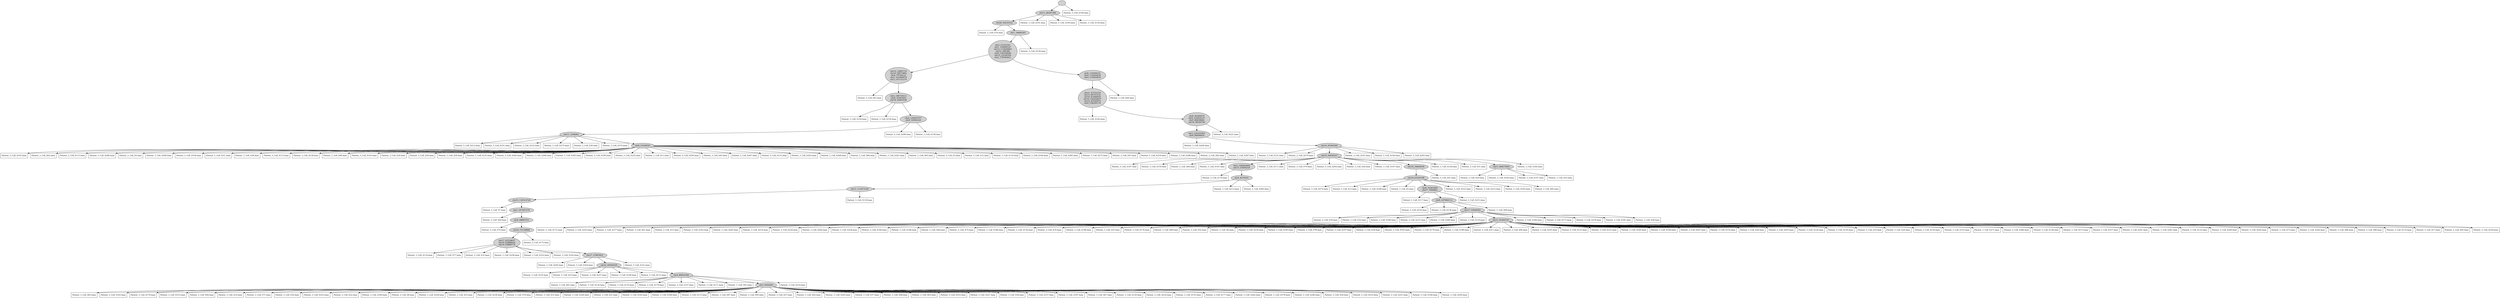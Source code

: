 digraph G {
0[style=filled, fillcolor=grey82, label=""];
1[style=filled, fillcolor=grey82, label="chr11_48347394\n"];
2[style=filled, fillcolor=grey82, label="chr20_50235322\n"];
3[shape=box,style=filled, fillcolor=white,label="Patient_3_Cell_S70.bam\n"];
4[style=filled, fillcolor=grey82, label="chr7_18684393\n"];
5[style=filled, fillcolor=grey82, label="chr2_51255161\nchr1_154909167\nchr12_113830893\nchr12_280389\nchr9_116359099\nchr15_23194704\nchr2_179395821\n"];
6[style=filled, fillcolor=grey82, label="chr19_12883719\nchr19_59073892\nchrX_79700121\nchr3_101090979\nchr3_147131274\n"];
7[shape=box,style=filled, fillcolor=white,label="Patient_3_Cell_S43.bam\n"];
8[style=filled, fillcolor=grey82, label="chr2_196718111\nchrX_32563452\nchr19_10401936\n"];
9[shape=box,style=filled, fillcolor=white,label="Patient_3_Cell_S156.bam\n"];
10[shape=box,style=filled, fillcolor=white,label="Patient_3_Cell_S150.bam\n"];
11[style=filled, fillcolor=grey82, label="chr4_159567977\nchr4_16504129\n"];
12[style=filled, fillcolor=grey82, label="chr11_1248281\n"];
13[shape=box,style=filled, fillcolor=white,label="Patient_3_Cell_S212.bam\n"];
14[shape=box,style=filled, fillcolor=white,label="Patient_3_Cell_S231.bam\n"];
15[shape=box,style=filled, fillcolor=white,label="Patient_3_Cell_S233.bam\n"];
16[shape=box,style=filled, fillcolor=white,label="Patient_3_Cell_S275.bam\n"];
17[shape=box,style=filled, fillcolor=white,label="Patient_3_Cell_S30.bam\n"];
18[shape=box,style=filled, fillcolor=white,label="Patient_3_Cell_S270.bam\n"];
19[style=filled, fillcolor=grey82, label="chrX_51638541\n"];
20[shape=box,style=filled, fillcolor=white,label="Patient_3_Cell_S105.bam\n"];
21[shape=box,style=filled, fillcolor=white,label="Patient_3_Cell_S62.bam\n"];
22[shape=box,style=filled, fillcolor=white,label="Patient_3_Cell_S115.bam\n"];
23[shape=box,style=filled, fillcolor=white,label="Patient_3_Cell_S280.bam\n"];
24[shape=box,style=filled, fillcolor=white,label="Patient_3_Cell_S4.bam\n"];
25[shape=box,style=filled, fillcolor=white,label="Patient_3_Cell_S269.bam\n"];
26[shape=box,style=filled, fillcolor=white,label="Patient_3_Cell_S104.bam\n"];
27[shape=box,style=filled, fillcolor=white,label="Patient_3_Cell_S19_.bam\n"];
28[shape=box,style=filled, fillcolor=white,label="Patient_3_Cell_S38.bam\n"];
29[shape=box,style=filled, fillcolor=white,label="Patient_3_Cell_S112.bam\n"];
30[shape=box,style=filled, fillcolor=white,label="Patient_3_Cell_S238.bam\n"];
31[shape=box,style=filled, fillcolor=white,label="Patient_3_Cell_S69.bam\n"];
32[shape=box,style=filled, fillcolor=white,label="Patient_3_Cell_S103.bam\n"];
33[shape=box,style=filled, fillcolor=white,label="Patient_3_Cell_S34.bam\n"];
34[shape=box,style=filled, fillcolor=white,label="Patient_3_Cell_S20.bam\n"];
35[shape=box,style=filled, fillcolor=white,label="Patient_3_Cell_S28.bam\n"];
36[shape=box,style=filled, fillcolor=white,label="Patient_3_Cell_S143.bam\n"];
37[shape=box,style=filled, fillcolor=white,label="Patient_3_Cell_S264.bam\n"];
38[shape=box,style=filled, fillcolor=white,label="Patient_3_Cell_S284.bam\n"];
39[shape=box,style=filled, fillcolor=white,label="Patient_3_Cell_S283.bam\n"];
40[shape=box,style=filled, fillcolor=white,label="Patient_3_Cell_S190.bam\n"];
41[shape=box,style=filled, fillcolor=white,label="Patient_3_Cell_S225.bam\n"];
42[shape=box,style=filled, fillcolor=white,label="Patient_3_Cell_S11.bam\n"];
43[shape=box,style=filled, fillcolor=white,label="Patient_3_Cell_S259.bam\n"];
44[shape=box,style=filled, fillcolor=white,label="Patient_3_Cell_S45.bam\n"];
45[shape=box,style=filled, fillcolor=white,label="Patient_3_Cell_S267.bam\n"];
46[shape=box,style=filled, fillcolor=white,label="Patient_3_Cell_S133.bam\n"];
47[shape=box,style=filled, fillcolor=white,label="Patient_3_Cell_S203.bam\n"];
48[shape=box,style=filled, fillcolor=white,label="Patient_3_Cell_S268.bam\n"];
49[shape=box,style=filled, fillcolor=white,label="Patient_3_Cell_S84.bam\n"];
50[shape=box,style=filled, fillcolor=white,label="Patient_3_Cell_S261.bam\n"];
51[shape=box,style=filled, fillcolor=white,label="Patient_3_Cell_S65.bam\n"];
52[shape=box,style=filled, fillcolor=white,label="Patient_3_Cell_S3.bam\n"];
53[shape=box,style=filled, fillcolor=white,label="Patient_3_Cell_S12.bam\n"];
54[shape=box,style=filled, fillcolor=white,label="Patient_3_Cell_S135.bam\n"];
55[shape=box,style=filled, fillcolor=white,label="Patient_3_Cell_S106.bam\n"];
56[shape=box,style=filled, fillcolor=white,label="Patient_3_Cell_S285.bam\n"];
57[shape=box,style=filled, fillcolor=white,label="Patient_3_Cell_S272.bam\n"];
58[shape=box,style=filled, fillcolor=white,label="Patient_3_Cell_S47.bam\n"];
59[shape=box,style=filled, fillcolor=white,label="Patient_3_Cell_S218.bam\n"];
60[shape=box,style=filled, fillcolor=white,label="Patient_3_Cell_S288.bam\n"];
61[shape=box,style=filled, fillcolor=white,label="Patient_3_Cell_S82.bam\n"];
62[shape=box,style=filled, fillcolor=white,label="Patient_3_Cell_S287.bam\n"];
63[shape=box,style=filled, fillcolor=white,label="Patient_3_Cell_S208.bam\n"];
64[shape=box,style=filled, fillcolor=white,label="Patient_3_Cell_S138.bam\n"];
65[style=filled, fillcolor=grey82, label="chr8_110509331\nchr4_119202636\nchr4_119202818\n"];
66[style=filled, fillcolor=grey82, label="chr21_47532319\nchr15_80743152\nchr10_61946659\nchr10_102054837\nchr14_42356474\nchr9_136295179\n"];
67[shape=box,style=filled, fillcolor=white,label="Patient_3_Cell_S144.bam\n"];
68[style=filled, fillcolor=grey82, label="chr6_56340979\nchr9_132816237\nchr5_80639646\nchr19_38160740\n"];
69[style=filled, fillcolor=grey82, label="chr2_225335303\nchr4_68406624\n"];
70[shape=box,style=filled, fillcolor=white,label="Patient_3_Cell_S206.bam\n"];
71[style=filled, fillcolor=grey82, label="chr14_45564595\n"];
72[shape=box,style=filled, fillcolor=white,label="Patient_3_Cell_S121.bam\n"];
73[shape=box,style=filled, fillcolor=white,label="Patient_3_Cell_S279.bam\n"];
74[style=filled, fillcolor=grey82, label="chr10_26936257\n"];
75[shape=box,style=filled, fillcolor=white,label="Patient_3_Cell_S197.bam\n"];
76[shape=box,style=filled, fillcolor=white,label="Patient_3_Cell_S159.bam\n"];
77[shape=box,style=filled, fillcolor=white,label="Patient_3_Cell_S66.bam\n"];
78[shape=box,style=filled, fillcolor=white,label="Patient_3_Cell_S101.bam\n"];
79[style=filled, fillcolor=grey82, label="chr2_109365484\nchr13_53050218\n"];
80[shape=box,style=filled, fillcolor=white,label="Patient_3_Cell_S174.bam\n"];
81[style=filled, fillcolor=grey82, label="chr4_4276301\n"];
82[style=filled, fillcolor=grey82, label="chr11_113073100\n"];
83[style=filled, fillcolor=grey82, label="chr10_118314728\n"];
84[shape=box,style=filled, fillcolor=white,label="Patient_3_Cell_S7.bam\n"];
85[style=filled, fillcolor=grey82, label="chr1_247587279\n"];
86[shape=box,style=filled, fillcolor=white,label="Patient_3_Cell_S40.bam\n"];
87[style=filled, fillcolor=grey82, label="chr4_48887531\n"];
88[shape=box,style=filled, fillcolor=white,label="Patient_3_Cell_S74.bam\n"];
89[style=filled, fillcolor=grey82, label="chr16_72139869\n"];
90[style=filled, fillcolor=grey82, label="chr17_43318837\nchr19_52888028\nchr19_52888774\n"];
91[shape=box,style=filled, fillcolor=white,label="Patient_3_Cell_S110.bam\n"];
92[shape=box,style=filled, fillcolor=white,label="Patient_3_Cell_S77.bam\n"];
93[shape=box,style=filled, fillcolor=white,label="Patient_3_Cell_S33.bam\n"];
94[shape=box,style=filled, fillcolor=white,label="Patient_3_Cell_S236.bam\n"];
95[shape=box,style=filled, fillcolor=white,label="Patient_3_Cell_S232.bam\n"];
96[shape=box,style=filled, fillcolor=white,label="Patient_3_Cell_S102.bam\n"];
97[style=filled, fillcolor=grey82, label="chr17_17897603\n"];
98[shape=box,style=filled, fillcolor=white,label="Patient_3_Cell_S205.bam\n"];
99[shape=box,style=filled, fillcolor=white,label="Patient_3_Cell_S164.bam\n"];
100[style=filled, fillcolor=grey82, label="chr22_44592020\n"];
101[shape=box,style=filled, fillcolor=white,label="Patient_3_Cell_S235.bam\n"];
102[shape=box,style=filled, fillcolor=white,label="Patient_3_Cell_S23.bam\n"];
103[shape=box,style=filled, fillcolor=white,label="Patient_3_Cell_S257.bam\n"];
104[shape=box,style=filled, fillcolor=white,label="Patient_3_Cell_S149.bam\n"];
105[shape=box,style=filled, fillcolor=white,label="Patient_3_Cell_S131.bam\n"];
106[style=filled, fillcolor=grey82, label="chr4_86922509\n"];
107[shape=box,style=filled, fillcolor=white,label="Patient_3_Cell_S81.bam\n"];
108[shape=box,style=filled, fillcolor=white,label="Patient_3_Cell_S134.bam\n"];
109[shape=box,style=filled, fillcolor=white,label="Patient_3_Cell_S116.bam\n"];
110[shape=box,style=filled, fillcolor=white,label="Patient_3_Cell_S170.bam\n"];
111[shape=box,style=filled, fillcolor=white,label="Patient_3_Cell_S137.bam\n"];
112[shape=box,style=filled, fillcolor=white,label="Patient_3_Cell_S171.bam\n"];
113[shape=box,style=filled, fillcolor=white,label="Patient_3_Cell_S91.bam\n"];
114[style=filled, fillcolor=grey82, label="chr1_6184265\n"];
115[shape=box,style=filled, fillcolor=white,label="Patient_3_Cell_S83.bam\n"];
116[shape=box,style=filled, fillcolor=white,label="Patient_3_Cell_S163.bam\n"];
117[shape=box,style=filled, fillcolor=white,label="Patient_3_Cell_S178.bam\n"];
118[shape=box,style=filled, fillcolor=white,label="Patient_3_Cell_S153.bam\n"];
119[shape=box,style=filled, fillcolor=white,label="Patient_3_Cell_S94.bam\n"];
120[shape=box,style=filled, fillcolor=white,label="Patient_3_Cell_S14.bam\n"];
121[shape=box,style=filled, fillcolor=white,label="Patient_3_Cell_S71.bam\n"];
122[shape=box,style=filled, fillcolor=white,label="Patient_3_Cell_S54.bam\n"];
123[shape=box,style=filled, fillcolor=white,label="Patient_3_Cell_S252.bam\n"];
124[shape=box,style=filled, fillcolor=white,label="Patient_3_Cell_S22.bam\n"];
125[shape=box,style=filled, fillcolor=white,label="Patient_3_Cell_S160.bam\n"];
126[shape=box,style=filled, fillcolor=white,label="Patient_3_Cell_S8.bam\n"];
127[shape=box,style=filled, fillcolor=white,label="Patient_3_Cell_S258.bam\n"];
128[shape=box,style=filled, fillcolor=white,label="Patient_3_Cell_S25.bam\n"];
129[shape=box,style=filled, fillcolor=white,label="Patient_3_Cell_S230.bam\n"];
130[shape=box,style=filled, fillcolor=white,label="Patient_3_Cell_S76.bam\n"];
131[shape=box,style=filled, fillcolor=white,label="Patient_3_Cell_S31.bam\n"];
132[shape=box,style=filled, fillcolor=white,label="Patient_3_Cell_S226.bam\n"];
133[shape=box,style=filled, fillcolor=white,label="Patient_3_Cell_S21.bam\n"];
134[shape=box,style=filled, fillcolor=white,label="Patient_3_Cell_S162.bam\n"];
135[shape=box,style=filled, fillcolor=white,label="Patient_3_Cell_S166.bam\n"];
136[shape=box,style=filled, fillcolor=white,label="Patient_3_Cell_S113.bam\n"];
137[shape=box,style=filled, fillcolor=white,label="Patient_3_Cell_S87.bam\n"];
138[shape=box,style=filled, fillcolor=white,label="Patient_3_Cell_S95.bam\n"];
139[shape=box,style=filled, fillcolor=white,label="Patient_3_Cell_S57.bam\n"];
140[shape=box,style=filled, fillcolor=white,label="Patient_3_Cell_S42.bam\n"];
141[shape=box,style=filled, fillcolor=white,label="Patient_3_Cell_S202.bam\n"];
142[shape=box,style=filled, fillcolor=white,label="Patient_3_Cell_S37.bam\n"];
143[shape=box,style=filled, fillcolor=white,label="Patient_3_Cell_S48.bam\n"];
144[shape=box,style=filled, fillcolor=white,label="Patient_3_Cell_S63.bam\n"];
145[shape=box,style=filled, fillcolor=white,label="Patient_3_Cell_S253.bam\n"];
146[shape=box,style=filled, fillcolor=white,label="Patient_3_Cell_S227.bam\n"];
147[shape=box,style=filled, fillcolor=white,label="Patient_3_Cell_S36.bam\n"];
148[shape=box,style=filled, fillcolor=white,label="Patient_3_Cell_S157.bam\n"];
149[shape=box,style=filled, fillcolor=white,label="Patient_3_Cell_S187.bam\n"];
150[shape=box,style=filled, fillcolor=white,label="Patient_3_Cell_S67.bam\n"];
151[shape=box,style=filled, fillcolor=white,label="Patient_3_Cell_S129.bam\n"];
152[shape=box,style=filled, fillcolor=white,label="Patient_3_Cell_S254.bam\n"];
153[shape=box,style=filled, fillcolor=white,label="Patient_3_Cell_S155.bam\n"];
154[shape=box,style=filled, fillcolor=white,label="Patient_3_Cell_S177.bam\n"];
155[shape=box,style=filled, fillcolor=white,label="Patient_3_Cell_S262.bam\n"];
156[shape=box,style=filled, fillcolor=white,label="Patient_3_Cell_S278.bam\n"];
157[shape=box,style=filled, fillcolor=white,label="Patient_3_Cell_S246.bam\n"];
158[shape=box,style=filled, fillcolor=white,label="Patient_3_Cell_S56.bam\n"];
159[shape=box,style=filled, fillcolor=white,label="Patient_3_Cell_S210.bam\n"];
160[shape=box,style=filled, fillcolor=white,label="Patient_3_Cell_S251.bam\n"];
161[shape=box,style=filled, fillcolor=white,label="Patient_3_Cell_S148.bam\n"];
162[shape=box,style=filled, fillcolor=white,label="Patient_3_Cell_S250.bam\n"];
163[shape=box,style=filled, fillcolor=white,label="Patient_3_Cell_S219.bam\n"];
164[shape=box,style=filled, fillcolor=white,label="Patient_3_Cell_S141.bam\n"];
165[shape=box,style=filled, fillcolor=white,label="Patient_3_Cell_S175.bam\n"];
166[shape=box,style=filled, fillcolor=white,label="Patient_3_Cell_S118.bam\n"];
167[shape=box,style=filled, fillcolor=white,label="Patient_3_Cell_S213.bam\n"];
168[shape=box,style=filled, fillcolor=white,label="Patient_3_Cell_S200.bam\n"];
169[shape=box,style=filled, fillcolor=white,label="Patient_3_Cell_S111.bam\n"];
170[shape=box,style=filled, fillcolor=white,label="Patient_3_Cell_S79.bam\n"];
171[shape=box,style=filled, fillcolor=white,label="Patient_3_Cell_S204.bam\n"];
172[shape=box,style=filled, fillcolor=white,label="Patient_3_Cell_S44.bam\n"];
173[shape=box,style=filled, fillcolor=white,label="Patient_3_Cell_S167.bam\n"];
174[style=filled, fillcolor=grey82, label="chr18_34844630\n"];
175[style=filled, fillcolor=grey82, label="chr18_63525198\n"];
176[shape=box,style=filled, fillcolor=white,label="Patient_3_Cell_S274.bam\n"];
177[shape=box,style=filled, fillcolor=white,label="Patient_3_Cell_S13.bam\n"];
178[shape=box,style=filled, fillcolor=white,label="Patient_3_Cell_S198.bam\n"];
179[shape=box,style=filled, fillcolor=white,label="Patient_3_Cell_S5.bam\n"];
180[style=filled, fillcolor=grey82, label="chrX_70361800\nchr17_7404963\n"];
181[shape=box,style=filled, fillcolor=white,label="Patient_3_Cell_S117.bam\n"];
182[style=filled, fillcolor=grey82, label="chrX_107940112\n"];
183[shape=box,style=filled, fillcolor=white,label="Patient_3_Cell_S216.bam\n"];
184[shape=box,style=filled, fillcolor=white,label="Patient_3_Cell_S136.bam\n"];
185[style=filled, fillcolor=grey82, label="chr17_10426501\n"];
186[shape=box,style=filled, fillcolor=white,label="Patient_3_Cell_S18.bam\n"];
187[shape=box,style=filled, fillcolor=white,label="Patient_3_Cell_S32.bam\n"];
188[shape=box,style=filled, fillcolor=white,label="Patient_3_Cell_S180.bam\n"];
189[shape=box,style=filled, fillcolor=white,label="Patient_3_Cell_S127.bam\n"];
190[shape=box,style=filled, fillcolor=white,label="Patient_3_Cell_S260.bam\n"];
191[shape=box,style=filled, fillcolor=white,label="Patient_3_Cell_S119.bam\n"];
192[style=filled, fillcolor=grey82, label="chr11_61405741\n"];
193[shape=box,style=filled, fillcolor=white,label="Patient_3_Cell_S172.bam\n"];
194[shape=box,style=filled, fillcolor=white,label="Patient_3_Cell_S243.bam\n"];
195[shape=box,style=filled, fillcolor=white,label="Patient_3_Cell_S277.bam\n"];
196[shape=box,style=filled, fillcolor=white,label="Patient_3_Cell_S61.bam\n"];
197[shape=box,style=filled, fillcolor=white,label="Patient_3_Cell_S15.bam\n"];
198[shape=box,style=filled, fillcolor=white,label="Patient_3_Cell_S142.bam\n"];
199[shape=box,style=filled, fillcolor=white,label="Patient_3_Cell_S245.bam\n"];
200[shape=box,style=filled, fillcolor=white,label="Patient_3_Cell_S214.bam\n"];
201[shape=box,style=filled, fillcolor=white,label="Patient_3_Cell_S224.bam\n"];
202[shape=box,style=filled, fillcolor=white,label="Patient_3_Cell_S282.bam\n"];
203[shape=box,style=filled, fillcolor=white,label="Patient_3_Cell_S228.bam\n"];
204[shape=box,style=filled, fillcolor=white,label="Patient_3_Cell_S100.bam\n"];
205[shape=box,style=filled, fillcolor=white,label="Patient_3_Cell_S196.bam\n"];
206[shape=box,style=filled, fillcolor=white,label="Patient_3_Cell_S46.bam\n"];
207[shape=box,style=filled, fillcolor=white,label="Patient_3_Cell_S75.bam\n"];
208[shape=box,style=filled, fillcolor=white,label="Patient_3_Cell_S186.bam\n"];
209[shape=box,style=filled, fillcolor=white,label="Patient_3_Cell_S130.bam\n"];
210[shape=box,style=filled, fillcolor=white,label="Patient_3_Cell_S35.bam\n"];
211[shape=box,style=filled, fillcolor=white,label="Patient_3_Cell_S108.bam\n"];
212[shape=box,style=filled, fillcolor=white,label="Patient_3_Cell_S55.bam\n"];
213[shape=box,style=filled, fillcolor=white,label="Patient_3_Cell_S176.bam\n"];
214[shape=box,style=filled, fillcolor=white,label="Patient_3_Cell_S60.bam\n"];
215[shape=box,style=filled, fillcolor=white,label="Patient_3_Cell_S52.bam\n"];
216[shape=box,style=filled, fillcolor=white,label="Patient_3_Cell_S6.bam\n"];
217[shape=box,style=filled, fillcolor=white,label="Patient_3_Cell_S234.bam\n"];
218[shape=box,style=filled, fillcolor=white,label="Patient_3_Cell_S183.bam\n"];
219[shape=box,style=filled, fillcolor=white,label="Patient_3_Cell_S78.bam\n"];
220[shape=box,style=filled, fillcolor=white,label="Patient_3_Cell_S107.bam\n"];
221[shape=box,style=filled, fillcolor=white,label="Patient_3_Cell_S39.bam\n"];
222[shape=box,style=filled, fillcolor=white,label="Patient_3_Cell_S195.bam\n"];
223[shape=box,style=filled, fillcolor=white,label="Patient_3_Cell_S179.bam\n"];
224[shape=box,style=filled, fillcolor=white,label="Patient_3_Cell_S189.bam\n"];
225[shape=box,style=filled, fillcolor=white,label="Patient_3_Cell_S211.bam\n"];
226[shape=box,style=filled, fillcolor=white,label="Patient_3_Cell_S90.bam\n"];
227[shape=box,style=filled, fillcolor=white,label="Patient_3_Cell_S255.bam\n"];
228[shape=box,style=filled, fillcolor=white,label="Patient_3_Cell_S123.bam\n"];
229[shape=box,style=filled, fillcolor=white,label="Patient_3_Cell_S151.bam\n"];
230[shape=box,style=filled, fillcolor=white,label="Patient_3_Cell_S185.bam\n"];
231[shape=box,style=filled, fillcolor=white,label="Patient_3_Cell_S169.bam\n"];
232[shape=box,style=filled, fillcolor=white,label="Patient_3_Cell_S207.bam\n"];
233[shape=box,style=filled, fillcolor=white,label="Patient_3_Cell_S152.bam\n"];
234[shape=box,style=filled, fillcolor=white,label="Patient_3_Cell_S26.bam\n"];
235[shape=box,style=filled, fillcolor=white,label="Patient_3_Cell_S263.bam\n"];
236[shape=box,style=filled, fillcolor=white,label="Patient_3_Cell_S126.bam\n"];
237[shape=box,style=filled, fillcolor=white,label="Patient_3_Cell_S120.bam\n"];
238[shape=box,style=filled, fillcolor=white,label="Patient_3_Cell_S10.bam\n"];
239[shape=box,style=filled, fillcolor=white,label="Patient_3_Cell_S24.bam\n"];
240[shape=box,style=filled, fillcolor=white,label="Patient_3_Cell_S154.bam\n"];
241[shape=box,style=filled, fillcolor=white,label="Patient_3_Cell_S125.bam\n"];
242[shape=box,style=filled, fillcolor=white,label="Patient_3_Cell_S271.bam\n"];
243[shape=box,style=filled, fillcolor=white,label="Patient_3_Cell_S286.bam\n"];
244[shape=box,style=filled, fillcolor=white,label="Patient_3_Cell_S158.bam\n"];
245[shape=box,style=filled, fillcolor=white,label="Patient_3_Cell_S273.bam\n"];
246[shape=box,style=filled, fillcolor=white,label="Patient_3_Cell_S237.bam\n"];
247[shape=box,style=filled, fillcolor=white,label="Patient_3_Cell_S201.bam\n"];
248[shape=box,style=filled, fillcolor=white,label="Patient_3_Cell_S281.bam\n"];
249[shape=box,style=filled, fillcolor=white,label="Patient_3_Cell_S132.bam\n"];
250[shape=box,style=filled, fillcolor=white,label="Patient_3_Cell_S249.bam\n"];
251[shape=box,style=filled, fillcolor=white,label="Patient_3_Cell_S220.bam\n"];
252[shape=box,style=filled, fillcolor=white,label="Patient_3_Cell_S73.bam\n"];
253[shape=box,style=filled, fillcolor=white,label="Patient_3_Cell_S240.bam\n"];
254[shape=box,style=filled, fillcolor=white,label="Patient_3_Cell_S86.bam\n"];
255[shape=box,style=filled, fillcolor=white,label="Patient_3_Cell_S80.bam\n"];
256[shape=box,style=filled, fillcolor=white,label="Patient_3_Cell_S114.bam\n"];
257[shape=box,style=filled, fillcolor=white,label="Patient_3_Cell_S17.bam\n"];
258[shape=box,style=filled, fillcolor=white,label="Patient_3_Cell_S92.bam\n"];
259[shape=box,style=filled, fillcolor=white,label="Patient_3_Cell_S229.bam\n"];
260[shape=box,style=filled, fillcolor=white,label="Patient_3_Cell_S168.bam\n"];
261[shape=box,style=filled, fillcolor=white,label="Patient_3_Cell_S173.bam\n"];
262[shape=box,style=filled, fillcolor=white,label="Patient_3_Cell_S276.bam\n"];
263[shape=box,style=filled, fillcolor=white,label="Patient_3_Cell_S181.bam\n"];
264[shape=box,style=filled, fillcolor=white,label="Patient_3_Cell_S58.bam\n"];
265[shape=box,style=filled, fillcolor=white,label="Patient_3_Cell_S99.bam\n"];
266[shape=box,style=filled, fillcolor=white,label="Patient_3_Cell_S215.bam\n"];
267[shape=box,style=filled, fillcolor=white,label="Patient_3_Cell_S222.bam\n"];
268[shape=box,style=filled, fillcolor=white,label="Patient_3_Cell_S223.bam\n"];
269[shape=box,style=filled, fillcolor=white,label="Patient_3_Cell_S165.bam\n"];
270[shape=box,style=filled, fillcolor=white,label="Patient_3_Cell_S85.bam\n"];
271[shape=box,style=filled, fillcolor=white,label="Patient_3_Cell_S41.bam\n"];
272[shape=box,style=filled, fillcolor=white,label="Patient_3_Cell_S128.bam\n"];
273[shape=box,style=filled, fillcolor=white,label="Patient_3_Cell_S51.bam\n"];
274[style=filled, fillcolor=grey82, label="chr3_180675693\n"];
275[shape=box,style=filled, fillcolor=white,label="Patient_3_Cell_S29.bam\n"];
276[shape=box,style=filled, fillcolor=white,label="Patient_3_Cell_S244.bam\n"];
277[shape=box,style=filled, fillcolor=white,label="Patient_3_Cell_S147.bam\n"];
278[shape=box,style=filled, fillcolor=white,label="Patient_3_Cell_S53.bam\n"];
279[shape=box,style=filled, fillcolor=white,label="Patient_3_Cell_S184.bam\n"];
280[shape=box,style=filled, fillcolor=white,label="Patient_3_Cell_S161.bam\n"];
281[shape=box,style=filled, fillcolor=white,label="Patient_3_Cell_S140.bam\n"];
282[shape=box,style=filled, fillcolor=white,label="Patient_3_Cell_S265.bam\n"];
283[shape=box,style=filled, fillcolor=white,label="Patient_3_Cell_S221.bam\n"];
284[shape=box,style=filled, fillcolor=white,label="Patient_3_Cell_S64.bam\n"];
285[shape=box,style=filled, fillcolor=white,label="Patient_3_Cell_S239.bam\n"];
286[shape=box,style=filled, fillcolor=white,label="Patient_3_Cell_S191.bam\n"];
287[shape=box,style=filled, fillcolor=white,label="Patient_3_Cell_S109.bam\n"];
288[shape=box,style=filled, fillcolor=white,label="Patient_3_Cell_S139.bam\n"];
289[shape=box,style=filled, fillcolor=white,label="Patient_3_Cell_S199.bam\n"];
0->1 ;
1->2 ;
2->3 ;
2->4 ;
4->5 ;
5->6 ;
6->7 ;
6->8 ;
8->9 ;
8->10 ;
8->11 ;
11->12 ;
12->13 ;
12->14 ;
12->15 ;
12->16 ;
12->17 ;
12->18 ;
12->19 ;
19->20 ;
19->21 ;
19->22 ;
19->23 ;
19->24 ;
19->25 ;
19->26 ;
19->27 ;
19->28 ;
19->29 ;
19->30 ;
19->31 ;
19->32 ;
19->33 ;
19->34 ;
19->35 ;
19->36 ;
19->37 ;
19->38 ;
19->39 ;
19->40 ;
19->41 ;
19->42 ;
19->43 ;
19->44 ;
19->45 ;
19->46 ;
19->47 ;
19->48 ;
19->49 ;
19->50 ;
19->51 ;
19->52 ;
19->53 ;
19->54 ;
19->55 ;
19->56 ;
19->57 ;
19->58 ;
19->59 ;
19->60 ;
19->61 ;
19->62 ;
11->63 ;
11->64 ;
5->65 ;
65->66 ;
66->67 ;
66->68 ;
68->69 ;
69->70 ;
69->71 ;
71->72 ;
71->73 ;
71->74 ;
74->75 ;
74->76 ;
74->77 ;
74->78 ;
74->79 ;
79->80 ;
79->81 ;
81->82 ;
82->83 ;
83->84 ;
83->85 ;
85->86 ;
85->87 ;
87->88 ;
87->89 ;
89->90 ;
90->91 ;
90->92 ;
90->93 ;
90->94 ;
90->95 ;
90->96 ;
90->97 ;
97->98 ;
97->99 ;
97->100 ;
100->101 ;
100->102 ;
100->103 ;
100->104 ;
100->105 ;
100->106 ;
106->107 ;
106->108 ;
106->109 ;
106->110 ;
106->111 ;
106->112 ;
106->113 ;
106->114 ;
114->115 ;
114->116 ;
114->117 ;
114->118 ;
114->119 ;
114->120 ;
114->121 ;
114->122 ;
114->123 ;
114->124 ;
114->125 ;
114->126 ;
114->127 ;
114->128 ;
114->129 ;
114->130 ;
114->131 ;
114->132 ;
114->133 ;
114->134 ;
114->135 ;
114->136 ;
114->137 ;
114->138 ;
114->139 ;
114->140 ;
114->141 ;
114->142 ;
114->143 ;
114->144 ;
114->145 ;
114->146 ;
114->147 ;
114->148 ;
114->149 ;
114->150 ;
114->151 ;
114->152 ;
114->153 ;
114->154 ;
114->155 ;
114->156 ;
114->157 ;
114->158 ;
114->159 ;
114->160 ;
114->161 ;
114->162 ;
106->163 ;
97->164 ;
89->165 ;
82->166 ;
81->167 ;
81->168 ;
74->169 ;
74->170 ;
74->171 ;
74->172 ;
74->173 ;
74->174 ;
174->175 ;
175->176 ;
175->177 ;
175->178 ;
175->179 ;
175->180 ;
180->181 ;
180->182 ;
182->183 ;
182->184 ;
182->185 ;
185->186 ;
185->187 ;
185->188 ;
185->189 ;
185->190 ;
185->191 ;
185->192 ;
192->193 ;
192->194 ;
192->195 ;
192->196 ;
192->197 ;
192->198 ;
192->199 ;
192->200 ;
192->201 ;
192->202 ;
192->203 ;
192->204 ;
192->205 ;
192->206 ;
192->207 ;
192->208 ;
192->209 ;
192->210 ;
192->211 ;
192->212 ;
192->213 ;
192->214 ;
192->215 ;
192->216 ;
192->217 ;
192->218 ;
192->219 ;
192->220 ;
192->221 ;
192->222 ;
192->223 ;
192->224 ;
192->225 ;
192->226 ;
192->227 ;
192->228 ;
192->229 ;
192->230 ;
192->231 ;
192->232 ;
192->233 ;
192->234 ;
192->235 ;
192->236 ;
192->237 ;
192->238 ;
192->239 ;
192->240 ;
192->241 ;
192->242 ;
192->243 ;
192->244 ;
192->245 ;
192->246 ;
192->247 ;
192->248 ;
192->249 ;
192->250 ;
192->251 ;
192->252 ;
192->253 ;
192->254 ;
192->255 ;
192->256 ;
192->257 ;
192->258 ;
192->259 ;
185->260 ;
185->261 ;
185->262 ;
185->263 ;
185->264 ;
182->265 ;
180->266 ;
175->267 ;
175->268 ;
175->269 ;
175->270 ;
174->271 ;
74->272 ;
74->273 ;
74->274 ;
274->275 ;
274->276 ;
274->277 ;
274->278 ;
74->279 ;
71->280 ;
71->281 ;
71->282 ;
68->283 ;
65->284 ;
4->285 ;
1->286 ;
1->287 ;
1->288 ;
0->289 ;
}
